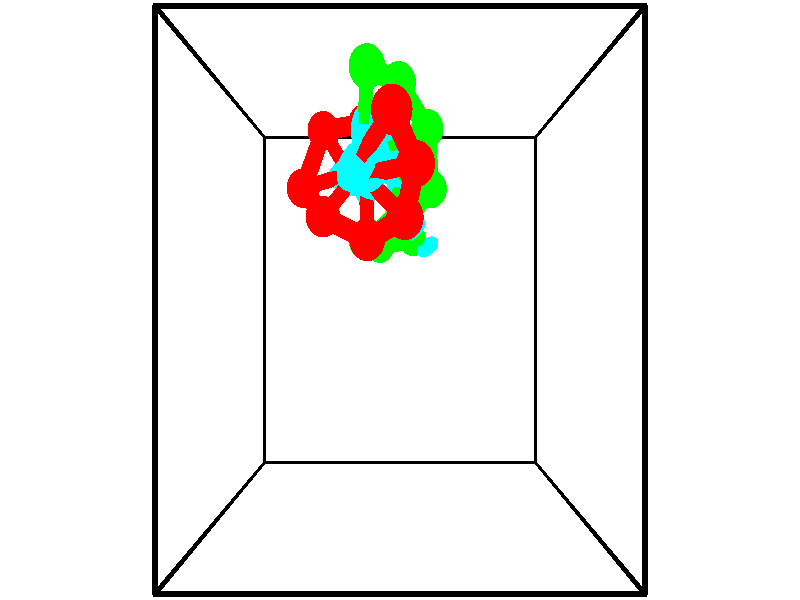 // switches for output
#declare DRAW_BASES = 1; // possible values are 0, 1; only relevant for DNA ribbons
#declare DRAW_BASES_TYPE = 3; // possible values are 1, 2, 3; only relevant for DNA ribbons
#declare DRAW_FOG = 0; // set to 1 to enable fog

#include "colors.inc"

#include "transforms.inc"
background { rgb <1, 1, 1>}

#default {
   normal{
       ripples 0.25
       frequency 0.20
       turbulence 0.2
       lambda 5
   }
	finish {
		phong 0.1
		phong_size 40.
	}
}

// original window dimensions: 1024x640


// camera settings

camera {
	sky <-0, 1, 0>
	up <-0, 1, 0>
	right 1.6 * <1, 0, 0>
	location <2.5, 2.5, 11.1562>
	look_at <2.5, 2.5, 2.5>
	direction <0, 0, -8.6562>
	angle 67.0682
}


# declare cpy_camera_pos = <2.5, 2.5, 11.1562>;
# if (DRAW_FOG = 1)
fog {
	fog_type 2
	up vnormalize(cpy_camera_pos)
	color rgbt<1,1,1,0.3>
	distance 1e-5
	fog_alt 3e-3
	fog_offset 4
}
# end


// LIGHTS

# declare lum = 6;
global_settings {
	ambient_light rgb lum * <0.05, 0.05, 0.05>
	max_trace_level 15
}# declare cpy_direct_light_amount = 0.25;
light_source
{	1000 * <-1, -1, 1>,
	rgb lum * cpy_direct_light_amount
	parallel
}

light_source
{	1000 * <1, 1, -1>,
	rgb lum * cpy_direct_light_amount
	parallel
}

// strand 0

// nucleotide -1

// particle -1
sphere {
	<2.400936, 4.415655, 3.872841> 0.250000
	pigment { color rgbt <1,0,0,0> }
	no_shadow
}
cylinder {
	<2.160408, 4.096558, 3.890823>,  <2.016091, 3.905099, 3.901613>, 0.100000
	pigment { color rgbt <1,0,0,0> }
	no_shadow
}
cylinder {
	<2.160408, 4.096558, 3.890823>,  <2.400936, 4.415655, 3.872841>, 0.100000
	pigment { color rgbt <1,0,0,0> }
	no_shadow
}

// particle -1
sphere {
	<2.160408, 4.096558, 3.890823> 0.100000
	pigment { color rgbt <1,0,0,0> }
	no_shadow
}
sphere {
	0, 1
	scale<0.080000,0.200000,0.300000>
	matrix <-0.134075, 0.045276, -0.989936,
		0.787680, -0.601295, -0.134183,
		-0.601319, -0.797743, 0.044956,
		1.980012, 3.857235, 3.904310>
	pigment { color rgbt <0,1,1,0> }
	no_shadow
}
cylinder {
	<2.702694, 3.966518, 3.364873>,  <2.400936, 4.415655, 3.872841>, 0.130000
	pigment { color rgbt <1,0,0,0> }
	no_shadow
}

// nucleotide -1

// particle -1
sphere {
	<2.702694, 3.966518, 3.364873> 0.250000
	pigment { color rgbt <1,0,0,0> }
	no_shadow
}
cylinder {
	<2.317863, 3.882027, 3.433914>,  <2.086965, 3.831332, 3.475339>, 0.100000
	pigment { color rgbt <1,0,0,0> }
	no_shadow
}
cylinder {
	<2.317863, 3.882027, 3.433914>,  <2.702694, 3.966518, 3.364873>, 0.100000
	pigment { color rgbt <1,0,0,0> }
	no_shadow
}

// particle -1
sphere {
	<2.317863, 3.882027, 3.433914> 0.100000
	pigment { color rgbt <1,0,0,0> }
	no_shadow
}
sphere {
	0, 1
	scale<0.080000,0.200000,0.300000>
	matrix <-0.148173, -0.126594, -0.980826,
		0.229028, -0.969204, 0.090495,
		-0.962077, -0.211228, 0.172603,
		2.029241, 3.818658, 3.485695>
	pigment { color rgbt <0,1,1,0> }
	no_shadow
}
cylinder {
	<2.566457, 3.420352, 3.061125>,  <2.702694, 3.966518, 3.364873>, 0.130000
	pigment { color rgbt <1,0,0,0> }
	no_shadow
}

// nucleotide -1

// particle -1
sphere {
	<2.566457, 3.420352, 3.061125> 0.250000
	pigment { color rgbt <1,0,0,0> }
	no_shadow
}
cylinder {
	<2.258240, 3.674690, 3.078850>,  <2.073309, 3.827293, 3.089485>, 0.100000
	pigment { color rgbt <1,0,0,0> }
	no_shadow
}
cylinder {
	<2.258240, 3.674690, 3.078850>,  <2.566457, 3.420352, 3.061125>, 0.100000
	pigment { color rgbt <1,0,0,0> }
	no_shadow
}

// particle -1
sphere {
	<2.258240, 3.674690, 3.078850> 0.100000
	pigment { color rgbt <1,0,0,0> }
	no_shadow
}
sphere {
	0, 1
	scale<0.080000,0.200000,0.300000>
	matrix <0.027647, 0.102798, -0.994318,
		-0.636787, -0.764940, -0.096790,
		-0.770544, 0.635845, 0.044312,
		2.027076, 3.865444, 3.092144>
	pigment { color rgbt <0,1,1,0> }
	no_shadow
}
cylinder {
	<2.037885, 3.204915, 2.667498>,  <2.566457, 3.420352, 3.061125>, 0.130000
	pigment { color rgbt <1,0,0,0> }
	no_shadow
}

// nucleotide -1

// particle -1
sphere {
	<2.037885, 3.204915, 2.667498> 0.250000
	pigment { color rgbt <1,0,0,0> }
	no_shadow
}
cylinder {
	<2.031937, 3.604469, 2.685417>,  <2.028368, 3.844202, 2.696169>, 0.100000
	pigment { color rgbt <1,0,0,0> }
	no_shadow
}
cylinder {
	<2.031937, 3.604469, 2.685417>,  <2.037885, 3.204915, 2.667498>, 0.100000
	pigment { color rgbt <1,0,0,0> }
	no_shadow
}

// particle -1
sphere {
	<2.031937, 3.604469, 2.685417> 0.100000
	pigment { color rgbt <1,0,0,0> }
	no_shadow
}
sphere {
	0, 1
	scale<0.080000,0.200000,0.300000>
	matrix <-0.037954, 0.044207, -0.998301,
		-0.999169, -0.016546, 0.037254,
		-0.014871, 0.998885, 0.044798,
		2.027475, 3.904135, 2.698857>
	pigment { color rgbt <0,1,1,0> }
	no_shadow
}
cylinder {
	<1.375378, 3.513660, 2.352224>,  <2.037885, 3.204915, 2.667498>, 0.130000
	pigment { color rgbt <1,0,0,0> }
	no_shadow
}

// nucleotide -1

// particle -1
sphere {
	<1.375378, 3.513660, 2.352224> 0.250000
	pigment { color rgbt <1,0,0,0> }
	no_shadow
}
cylinder {
	<1.649574, 3.804047, 2.330032>,  <1.814092, 3.978278, 2.316718>, 0.100000
	pigment { color rgbt <1,0,0,0> }
	no_shadow
}
cylinder {
	<1.649574, 3.804047, 2.330032>,  <1.375378, 3.513660, 2.352224>, 0.100000
	pigment { color rgbt <1,0,0,0> }
	no_shadow
}

// particle -1
sphere {
	<1.649574, 3.804047, 2.330032> 0.100000
	pigment { color rgbt <1,0,0,0> }
	no_shadow
}
sphere {
	0, 1
	scale<0.080000,0.200000,0.300000>
	matrix <-0.191296, 0.106061, -0.975785,
		-0.702502, 0.679504, 0.211578,
		0.685490, 0.725965, -0.055478,
		1.855221, 4.021836, 2.313389>
	pigment { color rgbt <0,1,1,0> }
	no_shadow
}
cylinder {
	<1.015254, 3.929627, 1.887339>,  <1.375378, 3.513660, 2.352224>, 0.130000
	pigment { color rgbt <1,0,0,0> }
	no_shadow
}

// nucleotide -1

// particle -1
sphere {
	<1.015254, 3.929627, 1.887339> 0.250000
	pigment { color rgbt <1,0,0,0> }
	no_shadow
}
cylinder {
	<1.402027, 4.031631, 1.886139>,  <1.634091, 4.092834, 1.885419>, 0.100000
	pigment { color rgbt <1,0,0,0> }
	no_shadow
}
cylinder {
	<1.402027, 4.031631, 1.886139>,  <1.015254, 3.929627, 1.887339>, 0.100000
	pigment { color rgbt <1,0,0,0> }
	no_shadow
}

// particle -1
sphere {
	<1.402027, 4.031631, 1.886139> 0.100000
	pigment { color rgbt <1,0,0,0> }
	no_shadow
}
sphere {
	0, 1
	scale<0.080000,0.200000,0.300000>
	matrix <-0.033767, 0.116361, -0.992633,
		-0.252783, 0.959911, 0.121125,
		0.966934, 0.255010, -0.002999,
		1.692107, 4.108135, 1.885239>
	pigment { color rgbt <0,1,1,0> }
	no_shadow
}
cylinder {
	<1.296990, 4.721949, 1.649639>,  <1.015254, 3.929627, 1.887339>, 0.130000
	pigment { color rgbt <1,0,0,0> }
	no_shadow
}

// nucleotide -1

// particle -1
sphere {
	<1.296990, 4.721949, 1.649639> 0.250000
	pigment { color rgbt <1,0,0,0> }
	no_shadow
}
cylinder {
	<1.525074, 4.403801, 1.567421>,  <1.661924, 4.212913, 1.518090>, 0.100000
	pigment { color rgbt <1,0,0,0> }
	no_shadow
}
cylinder {
	<1.525074, 4.403801, 1.567421>,  <1.296990, 4.721949, 1.649639>, 0.100000
	pigment { color rgbt <1,0,0,0> }
	no_shadow
}

// particle -1
sphere {
	<1.525074, 4.403801, 1.567421> 0.100000
	pigment { color rgbt <1,0,0,0> }
	no_shadow
}
sphere {
	0, 1
	scale<0.080000,0.200000,0.300000>
	matrix <-0.058655, 0.210150, -0.975908,
		0.819402, 0.568529, 0.073178,
		0.570210, -0.795369, -0.205544,
		1.696137, 4.165190, 1.505758>
	pigment { color rgbt <0,1,1,0> }
	no_shadow
}
cylinder {
	<1.902465, 4.920627, 1.237562>,  <1.296990, 4.721949, 1.649639>, 0.130000
	pigment { color rgbt <1,0,0,0> }
	no_shadow
}

// nucleotide -1

// particle -1
sphere {
	<1.902465, 4.920627, 1.237562> 0.250000
	pigment { color rgbt <1,0,0,0> }
	no_shadow
}
cylinder {
	<1.786575, 4.542976, 1.174713>,  <1.717042, 4.316386, 1.137004>, 0.100000
	pigment { color rgbt <1,0,0,0> }
	no_shadow
}
cylinder {
	<1.786575, 4.542976, 1.174713>,  <1.902465, 4.920627, 1.237562>, 0.100000
	pigment { color rgbt <1,0,0,0> }
	no_shadow
}

// particle -1
sphere {
	<1.786575, 4.542976, 1.174713> 0.100000
	pigment { color rgbt <1,0,0,0> }
	no_shadow
}
sphere {
	0, 1
	scale<0.080000,0.200000,0.300000>
	matrix <-0.123146, 0.199569, -0.972115,
		0.949155, -0.262296, -0.174085,
		-0.289724, -0.944126, -0.157121,
		1.699658, 4.259739, 1.127577>
	pigment { color rgbt <0,1,1,0> }
	no_shadow
}
// strand 1

// nucleotide -1

// particle -1
sphere {
	<2.745547, 3.437026, -0.230618> 0.250000
	pigment { color rgbt <0,1,0,0> }
	no_shadow
}
cylinder {
	<2.885303, 3.353348, 0.134712>,  <2.969157, 3.303141, 0.353910>, 0.100000
	pigment { color rgbt <0,1,0,0> }
	no_shadow
}
cylinder {
	<2.885303, 3.353348, 0.134712>,  <2.745547, 3.437026, -0.230618>, 0.100000
	pigment { color rgbt <0,1,0,0> }
	no_shadow
}

// particle -1
sphere {
	<2.885303, 3.353348, 0.134712> 0.100000
	pigment { color rgbt <0,1,0,0> }
	no_shadow
}
sphere {
	0, 1
	scale<0.080000,0.200000,0.300000>
	matrix <-0.600907, 0.697874, 0.389722,
		-0.718914, -0.684989, 0.118125,
		0.349391, -0.209194, 0.913325,
		2.990121, 3.290589, 0.408710>
	pigment { color rgbt <0,1,1,0> }
	no_shadow
}
cylinder {
	<2.140049, 3.308628, 0.231002>,  <2.745547, 3.437026, -0.230618>, 0.130000
	pigment { color rgbt <0,1,0,0> }
	no_shadow
}

// nucleotide -1

// particle -1
sphere {
	<2.140049, 3.308628, 0.231002> 0.250000
	pigment { color rgbt <0,1,0,0> }
	no_shadow
}
cylinder {
	<2.458355, 3.424179, 0.443909>,  <2.649338, 3.493510, 0.571653>, 0.100000
	pigment { color rgbt <0,1,0,0> }
	no_shadow
}
cylinder {
	<2.458355, 3.424179, 0.443909>,  <2.140049, 3.308628, 0.231002>, 0.100000
	pigment { color rgbt <0,1,0,0> }
	no_shadow
}

// particle -1
sphere {
	<2.458355, 3.424179, 0.443909> 0.100000
	pigment { color rgbt <0,1,0,0> }
	no_shadow
}
sphere {
	0, 1
	scale<0.080000,0.200000,0.300000>
	matrix <-0.595131, 0.535781, 0.598965,
		-0.112150, -0.793403, 0.598276,
		0.795765, 0.288878, 0.532266,
		2.697084, 3.510843, 0.603589>
	pigment { color rgbt <0,1,1,0> }
	no_shadow
}
cylinder {
	<1.879160, 3.335085, 0.850320>,  <2.140049, 3.308628, 0.231002>, 0.130000
	pigment { color rgbt <0,1,0,0> }
	no_shadow
}

// nucleotide -1

// particle -1
sphere {
	<1.879160, 3.335085, 0.850320> 0.250000
	pigment { color rgbt <0,1,0,0> }
	no_shadow
}
cylinder {
	<2.196823, 3.577255, 0.829254>,  <2.387421, 3.722558, 0.816615>, 0.100000
	pigment { color rgbt <0,1,0,0> }
	no_shadow
}
cylinder {
	<2.196823, 3.577255, 0.829254>,  <1.879160, 3.335085, 0.850320>, 0.100000
	pigment { color rgbt <0,1,0,0> }
	no_shadow
}

// particle -1
sphere {
	<2.196823, 3.577255, 0.829254> 0.100000
	pigment { color rgbt <0,1,0,0> }
	no_shadow
}
sphere {
	0, 1
	scale<0.080000,0.200000,0.300000>
	matrix <-0.428114, 0.618859, 0.658583,
		0.431315, -0.500472, 0.750663,
		0.794157, 0.605426, -0.052664,
		2.435070, 3.758883, 0.813455>
	pigment { color rgbt <0,1,1,0> }
	no_shadow
}
cylinder {
	<2.464217, 3.424849, 1.400845>,  <1.879160, 3.335085, 0.850320>, 0.130000
	pigment { color rgbt <0,1,0,0> }
	no_shadow
}

// nucleotide -1

// particle -1
sphere {
	<2.464217, 3.424849, 1.400845> 0.250000
	pigment { color rgbt <0,1,0,0> }
	no_shadow
}
cylinder {
	<2.461161, 3.790085, 1.237770>,  <2.459327, 4.009226, 1.139925>, 0.100000
	pigment { color rgbt <0,1,0,0> }
	no_shadow
}
cylinder {
	<2.461161, 3.790085, 1.237770>,  <2.464217, 3.424849, 1.400845>, 0.100000
	pigment { color rgbt <0,1,0,0> }
	no_shadow
}

// particle -1
sphere {
	<2.461161, 3.790085, 1.237770> 0.100000
	pigment { color rgbt <0,1,0,0> }
	no_shadow
}
sphere {
	0, 1
	scale<0.080000,0.200000,0.300000>
	matrix <-0.408049, 0.369364, 0.834905,
		0.912928, 0.172737, 0.369763,
		-0.007641, 0.913089, -0.407688,
		2.458868, 4.064012, 1.115464>
	pigment { color rgbt <0,1,1,0> }
	no_shadow
}
cylinder {
	<2.994957, 3.971547, 1.546666>,  <2.464217, 3.424849, 1.400845>, 0.130000
	pigment { color rgbt <0,1,0,0> }
	no_shadow
}

// nucleotide -1

// particle -1
sphere {
	<2.994957, 3.971547, 1.546666> 0.250000
	pigment { color rgbt <0,1,0,0> }
	no_shadow
}
cylinder {
	<2.624289, 4.120895, 1.529343>,  <2.401887, 4.210504, 1.518949>, 0.100000
	pigment { color rgbt <0,1,0,0> }
	no_shadow
}
cylinder {
	<2.624289, 4.120895, 1.529343>,  <2.994957, 3.971547, 1.546666>, 0.100000
	pigment { color rgbt <0,1,0,0> }
	no_shadow
}

// particle -1
sphere {
	<2.624289, 4.120895, 1.529343> 0.100000
	pigment { color rgbt <0,1,0,0> }
	no_shadow
}
sphere {
	0, 1
	scale<0.080000,0.200000,0.300000>
	matrix <-0.015107, 0.078130, 0.996829,
		0.375570, 0.924387, -0.066760,
		-0.926671, 0.373370, -0.043308,
		2.346287, 4.232906, 1.516350>
	pigment { color rgbt <0,1,1,0> }
	no_shadow
}
cylinder {
	<2.918184, 4.690500, 1.872957>,  <2.994957, 3.971547, 1.546666>, 0.130000
	pigment { color rgbt <0,1,0,0> }
	no_shadow
}

// nucleotide -1

// particle -1
sphere {
	<2.918184, 4.690500, 1.872957> 0.250000
	pigment { color rgbt <0,1,0,0> }
	no_shadow
}
cylinder {
	<2.551832, 4.530258, 1.883392>,  <2.332021, 4.434113, 1.889654>, 0.100000
	pigment { color rgbt <0,1,0,0> }
	no_shadow
}
cylinder {
	<2.551832, 4.530258, 1.883392>,  <2.918184, 4.690500, 1.872957>, 0.100000
	pigment { color rgbt <0,1,0,0> }
	no_shadow
}

// particle -1
sphere {
	<2.551832, 4.530258, 1.883392> 0.100000
	pigment { color rgbt <0,1,0,0> }
	no_shadow
}
sphere {
	0, 1
	scale<0.080000,0.200000,0.300000>
	matrix <-0.017088, 0.103830, 0.994448,
		-0.401090, 0.910349, -0.101941,
		-0.915879, -0.400605, 0.026089,
		2.277068, 4.410077, 1.891219>
	pigment { color rgbt <0,1,1,0> }
	no_shadow
}
cylinder {
	<2.480434, 5.121432, 2.415574>,  <2.918184, 4.690500, 1.872957>, 0.130000
	pigment { color rgbt <0,1,0,0> }
	no_shadow
}

// nucleotide -1

// particle -1
sphere {
	<2.480434, 5.121432, 2.415574> 0.250000
	pigment { color rgbt <0,1,0,0> }
	no_shadow
}
cylinder {
	<2.277020, 4.780029, 2.370117>,  <2.154971, 4.575187, 2.342843>, 0.100000
	pigment { color rgbt <0,1,0,0> }
	no_shadow
}
cylinder {
	<2.277020, 4.780029, 2.370117>,  <2.480434, 5.121432, 2.415574>, 0.100000
	pigment { color rgbt <0,1,0,0> }
	no_shadow
}

// particle -1
sphere {
	<2.277020, 4.780029, 2.370117> 0.100000
	pigment { color rgbt <0,1,0,0> }
	no_shadow
}
sphere {
	0, 1
	scale<0.080000,0.200000,0.300000>
	matrix <-0.100342, -0.072339, 0.992320,
		-0.855173, 0.516034, -0.048856,
		-0.508537, -0.853508, -0.113643,
		2.124458, 4.523977, 2.336024>
	pigment { color rgbt <0,1,1,0> }
	no_shadow
}
cylinder {
	<2.048430, 5.158090, 2.911746>,  <2.480434, 5.121432, 2.415574>, 0.130000
	pigment { color rgbt <0,1,0,0> }
	no_shadow
}

// nucleotide -1

// particle -1
sphere {
	<2.048430, 5.158090, 2.911746> 0.250000
	pigment { color rgbt <0,1,0,0> }
	no_shadow
}
cylinder {
	<2.028395, 4.765228, 2.839233>,  <2.016373, 4.529511, 2.795726>, 0.100000
	pigment { color rgbt <0,1,0,0> }
	no_shadow
}
cylinder {
	<2.028395, 4.765228, 2.839233>,  <2.048430, 5.158090, 2.911746>, 0.100000
	pigment { color rgbt <0,1,0,0> }
	no_shadow
}

// particle -1
sphere {
	<2.028395, 4.765228, 2.839233> 0.100000
	pigment { color rgbt <0,1,0,0> }
	no_shadow
}
sphere {
	0, 1
	scale<0.080000,0.200000,0.300000>
	matrix <-0.188832, -0.168922, 0.967372,
		-0.980731, 0.082686, -0.177002,
		-0.050089, -0.982155, -0.181281,
		2.013368, 4.470582, 2.784849>
	pigment { color rgbt <0,1,1,0> }
	no_shadow
}
// box output
cylinder {
	<0.000000, 0.000000, 0.000000>,  <5.000000, 0.000000, 0.000000>, 0.025000
	pigment { color rgbt <0,0,0,0> }
	no_shadow
}
cylinder {
	<0.000000, 0.000000, 0.000000>,  <0.000000, 5.000000, 0.000000>, 0.025000
	pigment { color rgbt <0,0,0,0> }
	no_shadow
}
cylinder {
	<0.000000, 0.000000, 0.000000>,  <0.000000, 0.000000, 5.000000>, 0.025000
	pigment { color rgbt <0,0,0,0> }
	no_shadow
}
cylinder {
	<5.000000, 5.000000, 5.000000>,  <0.000000, 5.000000, 5.000000>, 0.025000
	pigment { color rgbt <0,0,0,0> }
	no_shadow
}
cylinder {
	<5.000000, 5.000000, 5.000000>,  <5.000000, 0.000000, 5.000000>, 0.025000
	pigment { color rgbt <0,0,0,0> }
	no_shadow
}
cylinder {
	<5.000000, 5.000000, 5.000000>,  <5.000000, 5.000000, 0.000000>, 0.025000
	pigment { color rgbt <0,0,0,0> }
	no_shadow
}
cylinder {
	<0.000000, 0.000000, 5.000000>,  <0.000000, 5.000000, 5.000000>, 0.025000
	pigment { color rgbt <0,0,0,0> }
	no_shadow
}
cylinder {
	<0.000000, 0.000000, 5.000000>,  <5.000000, 0.000000, 5.000000>, 0.025000
	pigment { color rgbt <0,0,0,0> }
	no_shadow
}
cylinder {
	<5.000000, 5.000000, 0.000000>,  <0.000000, 5.000000, 0.000000>, 0.025000
	pigment { color rgbt <0,0,0,0> }
	no_shadow
}
cylinder {
	<5.000000, 5.000000, 0.000000>,  <5.000000, 0.000000, 0.000000>, 0.025000
	pigment { color rgbt <0,0,0,0> }
	no_shadow
}
cylinder {
	<5.000000, 0.000000, 5.000000>,  <5.000000, 0.000000, 0.000000>, 0.025000
	pigment { color rgbt <0,0,0,0> }
	no_shadow
}
cylinder {
	<0.000000, 5.000000, 0.000000>,  <0.000000, 5.000000, 5.000000>, 0.025000
	pigment { color rgbt <0,0,0,0> }
	no_shadow
}
// end of box output
